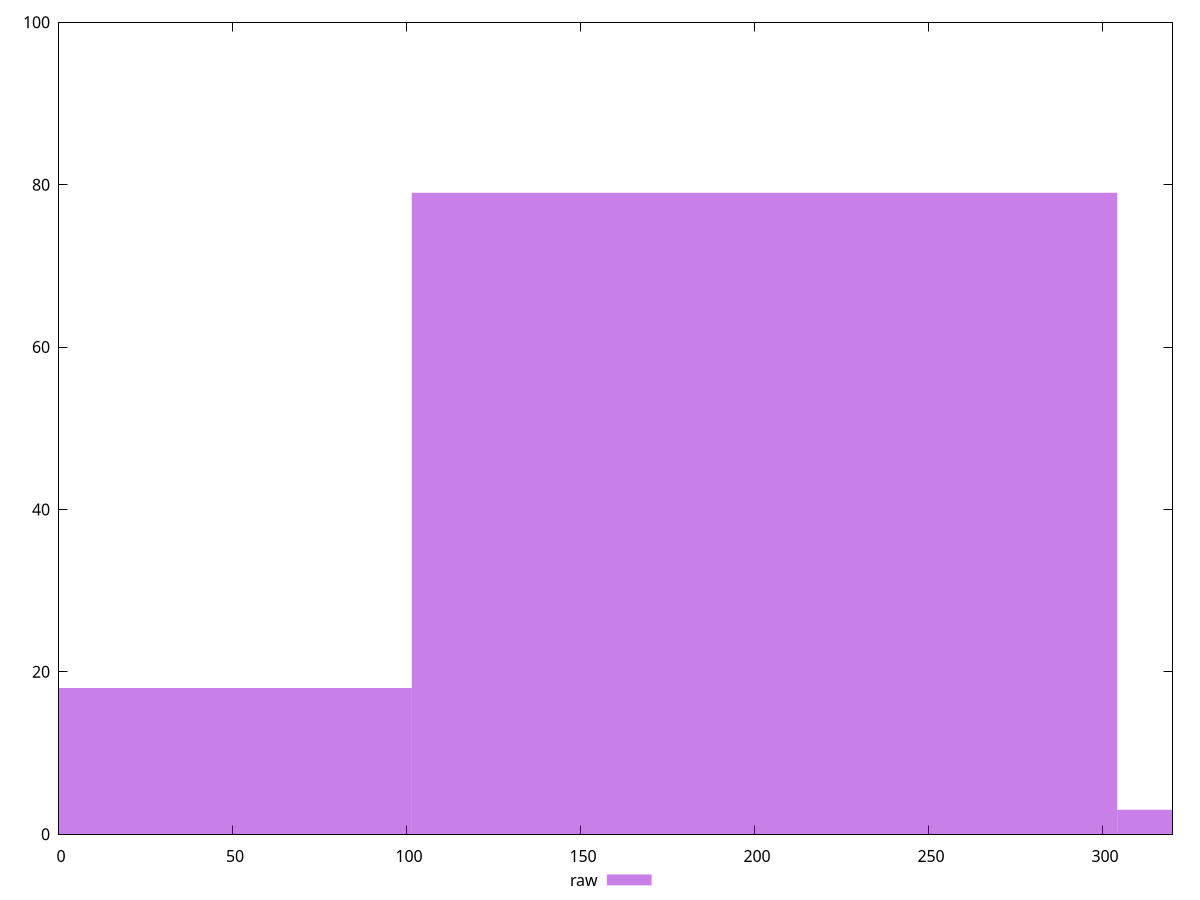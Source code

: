 reset

$raw <<EOF
202.75877370476186 79
0 18
405.51754740952373 3
EOF

set key outside below
set boxwidth 202.75877370476186
set xrange [0:320]
set yrange [0:100]
set trange [0:100]
set style fill transparent solid 0.5 noborder
set terminal svg size 640, 490 enhanced background rgb 'white'
set output "report_00013_2021-02-09T12-04-24.940Z/offscreen-images/samples/pages/raw/histogram.svg"

plot $raw title "raw" with boxes

reset

